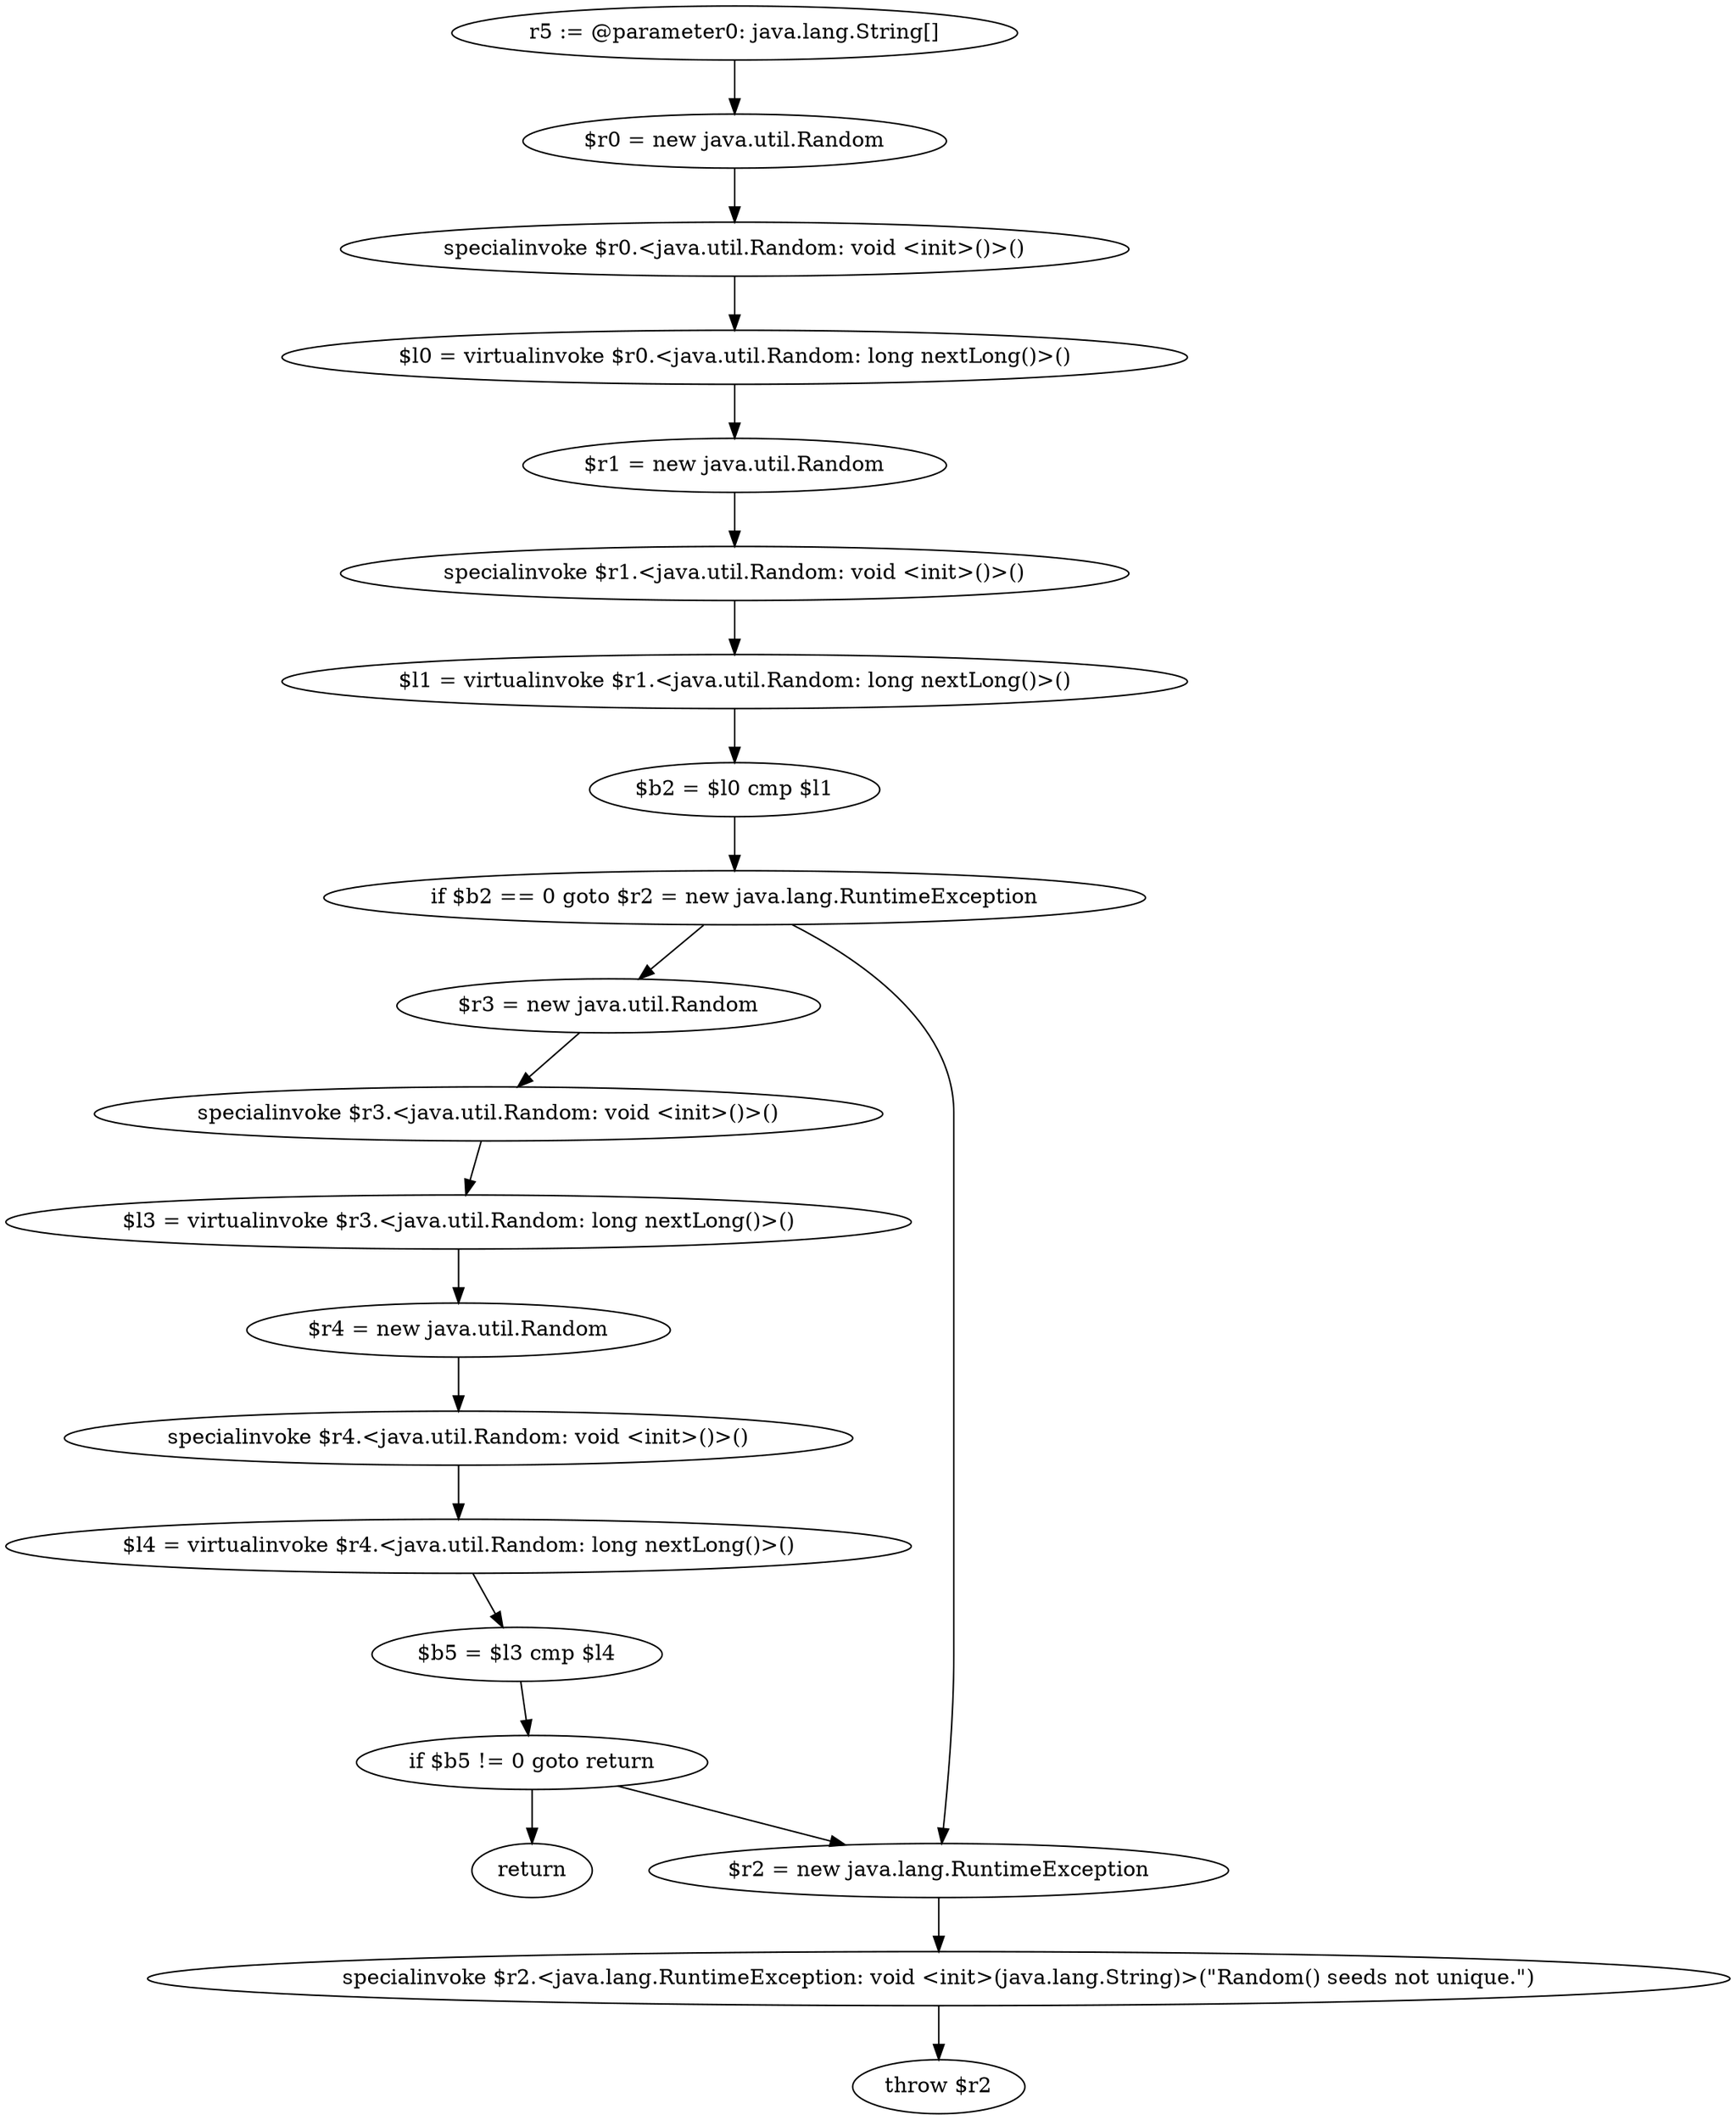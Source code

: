 digraph "unitGraph" {
    "r5 := @parameter0: java.lang.String[]"
    "$r0 = new java.util.Random"
    "specialinvoke $r0.<java.util.Random: void <init>()>()"
    "$l0 = virtualinvoke $r0.<java.util.Random: long nextLong()>()"
    "$r1 = new java.util.Random"
    "specialinvoke $r1.<java.util.Random: void <init>()>()"
    "$l1 = virtualinvoke $r1.<java.util.Random: long nextLong()>()"
    "$b2 = $l0 cmp $l1"
    "if $b2 == 0 goto $r2 = new java.lang.RuntimeException"
    "$r3 = new java.util.Random"
    "specialinvoke $r3.<java.util.Random: void <init>()>()"
    "$l3 = virtualinvoke $r3.<java.util.Random: long nextLong()>()"
    "$r4 = new java.util.Random"
    "specialinvoke $r4.<java.util.Random: void <init>()>()"
    "$l4 = virtualinvoke $r4.<java.util.Random: long nextLong()>()"
    "$b5 = $l3 cmp $l4"
    "if $b5 != 0 goto return"
    "$r2 = new java.lang.RuntimeException"
    "specialinvoke $r2.<java.lang.RuntimeException: void <init>(java.lang.String)>(\"Random() seeds not unique.\")"
    "throw $r2"
    "return"
    "r5 := @parameter0: java.lang.String[]"->"$r0 = new java.util.Random";
    "$r0 = new java.util.Random"->"specialinvoke $r0.<java.util.Random: void <init>()>()";
    "specialinvoke $r0.<java.util.Random: void <init>()>()"->"$l0 = virtualinvoke $r0.<java.util.Random: long nextLong()>()";
    "$l0 = virtualinvoke $r0.<java.util.Random: long nextLong()>()"->"$r1 = new java.util.Random";
    "$r1 = new java.util.Random"->"specialinvoke $r1.<java.util.Random: void <init>()>()";
    "specialinvoke $r1.<java.util.Random: void <init>()>()"->"$l1 = virtualinvoke $r1.<java.util.Random: long nextLong()>()";
    "$l1 = virtualinvoke $r1.<java.util.Random: long nextLong()>()"->"$b2 = $l0 cmp $l1";
    "$b2 = $l0 cmp $l1"->"if $b2 == 0 goto $r2 = new java.lang.RuntimeException";
    "if $b2 == 0 goto $r2 = new java.lang.RuntimeException"->"$r3 = new java.util.Random";
    "if $b2 == 0 goto $r2 = new java.lang.RuntimeException"->"$r2 = new java.lang.RuntimeException";
    "$r3 = new java.util.Random"->"specialinvoke $r3.<java.util.Random: void <init>()>()";
    "specialinvoke $r3.<java.util.Random: void <init>()>()"->"$l3 = virtualinvoke $r3.<java.util.Random: long nextLong()>()";
    "$l3 = virtualinvoke $r3.<java.util.Random: long nextLong()>()"->"$r4 = new java.util.Random";
    "$r4 = new java.util.Random"->"specialinvoke $r4.<java.util.Random: void <init>()>()";
    "specialinvoke $r4.<java.util.Random: void <init>()>()"->"$l4 = virtualinvoke $r4.<java.util.Random: long nextLong()>()";
    "$l4 = virtualinvoke $r4.<java.util.Random: long nextLong()>()"->"$b5 = $l3 cmp $l4";
    "$b5 = $l3 cmp $l4"->"if $b5 != 0 goto return";
    "if $b5 != 0 goto return"->"$r2 = new java.lang.RuntimeException";
    "if $b5 != 0 goto return"->"return";
    "$r2 = new java.lang.RuntimeException"->"specialinvoke $r2.<java.lang.RuntimeException: void <init>(java.lang.String)>(\"Random() seeds not unique.\")";
    "specialinvoke $r2.<java.lang.RuntimeException: void <init>(java.lang.String)>(\"Random() seeds not unique.\")"->"throw $r2";
}
